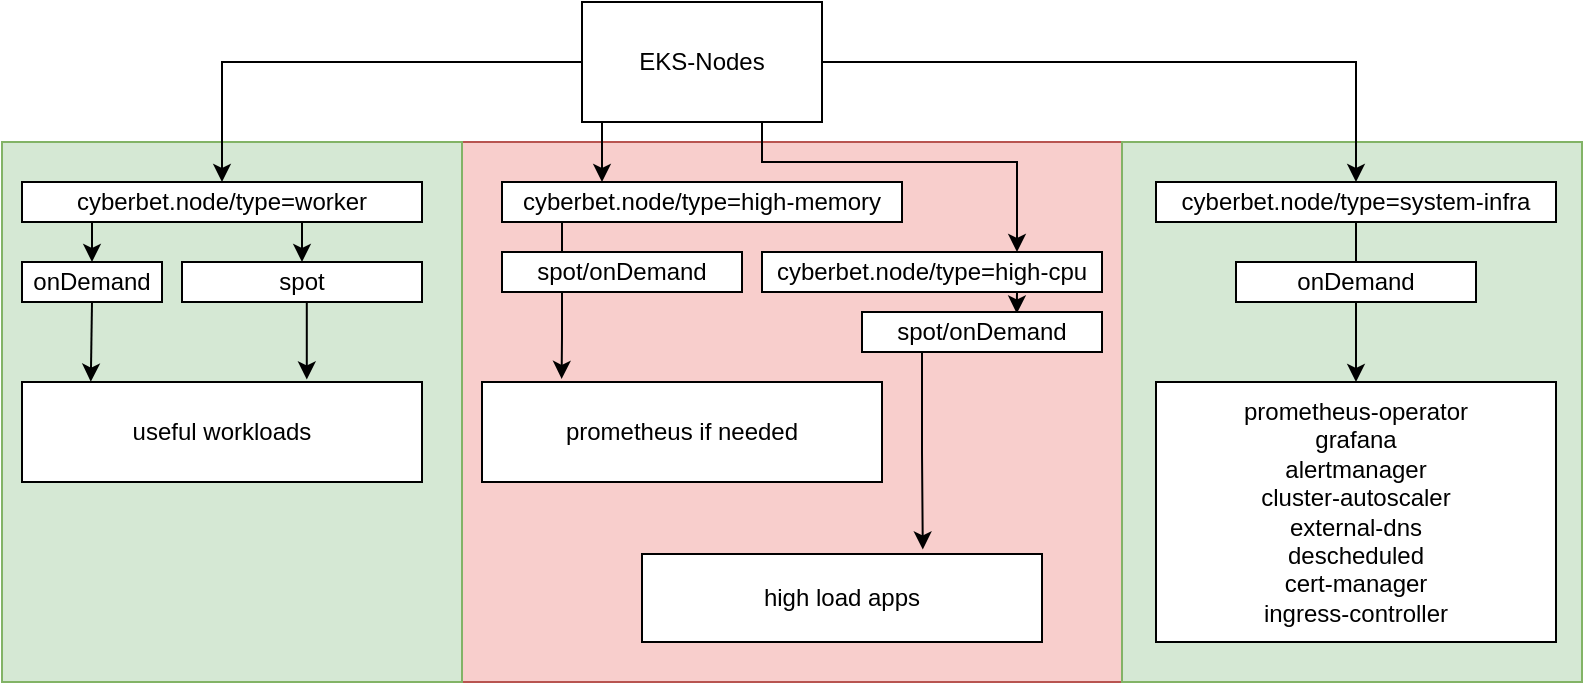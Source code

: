<mxfile version="15.5.2" type="github"><diagram id="dH48dL0XdEI2RsnwLOjA" name="Page-1"><mxGraphModel dx="1033" dy="626" grid="1" gridSize="10" guides="1" tooltips="1" connect="1" arrows="1" fold="1" page="1" pageScale="1" pageWidth="827" pageHeight="1169" math="0" shadow="0"><root><mxCell id="0"/><mxCell id="1" parent="0"/><mxCell id="GEsBxxL1YvwD2C1E7WMf-37" value="" style="rounded=0;whiteSpace=wrap;html=1;fillColor=#f8cecc;strokeColor=#b85450;" vertex="1" parent="1"><mxGeometry x="280" y="100" width="330" height="270" as="geometry"/></mxCell><mxCell id="GEsBxxL1YvwD2C1E7WMf-34" value="" style="rounded=0;whiteSpace=wrap;html=1;fillColor=#d5e8d4;strokeColor=#82b366;" vertex="1" parent="1"><mxGeometry x="50" y="100" width="230" height="270" as="geometry"/></mxCell><mxCell id="GEsBxxL1YvwD2C1E7WMf-35" value="" style="rounded=0;whiteSpace=wrap;html=1;fillColor=#d5e8d4;strokeColor=#82b366;" vertex="1" parent="1"><mxGeometry x="610" y="100" width="230" height="270" as="geometry"/></mxCell><mxCell id="GEsBxxL1YvwD2C1E7WMf-14" style="edgeStyle=orthogonalEdgeStyle;rounded=0;orthogonalLoop=1;jettySize=auto;html=1;exitX=0.25;exitY=1;exitDx=0;exitDy=0;entryX=0.25;entryY=0;entryDx=0;entryDy=0;" edge="1" parent="1" source="GEsBxxL1YvwD2C1E7WMf-1" target="GEsBxxL1YvwD2C1E7WMf-3"><mxGeometry relative="1" as="geometry"/></mxCell><mxCell id="GEsBxxL1YvwD2C1E7WMf-15" style="edgeStyle=orthogonalEdgeStyle;rounded=0;orthogonalLoop=1;jettySize=auto;html=1;exitX=0.75;exitY=1;exitDx=0;exitDy=0;entryX=0.75;entryY=0;entryDx=0;entryDy=0;" edge="1" parent="1" source="GEsBxxL1YvwD2C1E7WMf-1" target="GEsBxxL1YvwD2C1E7WMf-10"><mxGeometry relative="1" as="geometry"><Array as="points"><mxPoint x="430" y="110"/><mxPoint x="558" y="110"/></Array></mxGeometry></mxCell><mxCell id="GEsBxxL1YvwD2C1E7WMf-16" style="edgeStyle=orthogonalEdgeStyle;rounded=0;orthogonalLoop=1;jettySize=auto;html=1;exitX=1;exitY=0.5;exitDx=0;exitDy=0;entryX=0.5;entryY=0;entryDx=0;entryDy=0;" edge="1" parent="1" source="GEsBxxL1YvwD2C1E7WMf-1" target="GEsBxxL1YvwD2C1E7WMf-4"><mxGeometry relative="1" as="geometry"/></mxCell><mxCell id="GEsBxxL1YvwD2C1E7WMf-18" style="edgeStyle=orthogonalEdgeStyle;rounded=0;orthogonalLoop=1;jettySize=auto;html=1;exitX=0;exitY=0.5;exitDx=0;exitDy=0;entryX=0.5;entryY=0;entryDx=0;entryDy=0;" edge="1" parent="1" source="GEsBxxL1YvwD2C1E7WMf-1" target="GEsBxxL1YvwD2C1E7WMf-2"><mxGeometry relative="1" as="geometry"/></mxCell><mxCell id="GEsBxxL1YvwD2C1E7WMf-1" value="EKS-Nodes" style="rounded=0;whiteSpace=wrap;html=1;" vertex="1" parent="1"><mxGeometry x="340" y="30" width="120" height="60" as="geometry"/></mxCell><mxCell id="GEsBxxL1YvwD2C1E7WMf-20" style="edgeStyle=orthogonalEdgeStyle;rounded=0;orthogonalLoop=1;jettySize=auto;html=1;exitX=0.25;exitY=1;exitDx=0;exitDy=0;entryX=0.5;entryY=0;entryDx=0;entryDy=0;" edge="1" parent="1" source="GEsBxxL1YvwD2C1E7WMf-2" target="GEsBxxL1YvwD2C1E7WMf-9"><mxGeometry relative="1" as="geometry"/></mxCell><mxCell id="GEsBxxL1YvwD2C1E7WMf-21" style="edgeStyle=orthogonalEdgeStyle;rounded=0;orthogonalLoop=1;jettySize=auto;html=1;exitX=0.75;exitY=1;exitDx=0;exitDy=0;entryX=0.5;entryY=0;entryDx=0;entryDy=0;" edge="1" parent="1" source="GEsBxxL1YvwD2C1E7WMf-2" target="GEsBxxL1YvwD2C1E7WMf-19"><mxGeometry relative="1" as="geometry"/></mxCell><mxCell id="GEsBxxL1YvwD2C1E7WMf-2" value="cyberbet.node/type=worker" style="rounded=0;whiteSpace=wrap;html=1;" vertex="1" parent="1"><mxGeometry x="60" y="120" width="200" height="20" as="geometry"/></mxCell><mxCell id="GEsBxxL1YvwD2C1E7WMf-3" value="cyberbet.node/type=high-memory" style="rounded=0;whiteSpace=wrap;html=1;" vertex="1" parent="1"><mxGeometry x="300" y="120" width="200" height="20" as="geometry"/></mxCell><mxCell id="GEsBxxL1YvwD2C1E7WMf-17" style="edgeStyle=orthogonalEdgeStyle;rounded=0;orthogonalLoop=1;jettySize=auto;html=1;exitX=0.5;exitY=1;exitDx=0;exitDy=0;entryX=0.5;entryY=0;entryDx=0;entryDy=0;" edge="1" parent="1" source="GEsBxxL1YvwD2C1E7WMf-4" target="GEsBxxL1YvwD2C1E7WMf-6"><mxGeometry relative="1" as="geometry"/></mxCell><mxCell id="GEsBxxL1YvwD2C1E7WMf-4" value="cyberbet.node/type=system-infra" style="rounded=0;whiteSpace=wrap;html=1;" vertex="1" parent="1"><mxGeometry x="627" y="120" width="200" height="20" as="geometry"/></mxCell><mxCell id="GEsBxxL1YvwD2C1E7WMf-6" value="prometheus-operator&lt;br&gt;grafana&lt;br&gt;alertmanager&lt;br&gt;cluster-autoscaler&lt;br&gt;external-dns&lt;br&gt;descheduled&lt;br&gt;cert-manager&lt;br&gt;ingress-controller" style="rounded=0;whiteSpace=wrap;html=1;" vertex="1" parent="1"><mxGeometry x="627" y="220" width="200" height="130" as="geometry"/></mxCell><mxCell id="GEsBxxL1YvwD2C1E7WMf-7" value="prometheus if needed&lt;br&gt;" style="rounded=0;whiteSpace=wrap;html=1;" vertex="1" parent="1"><mxGeometry x="290" y="220" width="200" height="50" as="geometry"/></mxCell><mxCell id="GEsBxxL1YvwD2C1E7WMf-8" value="useful workloads" style="rounded=0;whiteSpace=wrap;html=1;" vertex="1" parent="1"><mxGeometry x="60" y="220" width="200" height="50" as="geometry"/></mxCell><mxCell id="GEsBxxL1YvwD2C1E7WMf-24" style="edgeStyle=orthogonalEdgeStyle;rounded=0;orthogonalLoop=1;jettySize=auto;html=1;exitX=0.5;exitY=1;exitDx=0;exitDy=0;entryX=0.172;entryY=-0.003;entryDx=0;entryDy=0;entryPerimeter=0;" edge="1" parent="1" source="GEsBxxL1YvwD2C1E7WMf-9" target="GEsBxxL1YvwD2C1E7WMf-8"><mxGeometry relative="1" as="geometry"/></mxCell><mxCell id="GEsBxxL1YvwD2C1E7WMf-9" value="onDemand" style="rounded=0;whiteSpace=wrap;html=1;" vertex="1" parent="1"><mxGeometry x="60" y="160" width="70" height="20" as="geometry"/></mxCell><mxCell id="GEsBxxL1YvwD2C1E7WMf-29" style="edgeStyle=orthogonalEdgeStyle;rounded=0;orthogonalLoop=1;jettySize=auto;html=1;exitX=0.75;exitY=1;exitDx=0;exitDy=0;entryX=0.645;entryY=0.037;entryDx=0;entryDy=0;entryPerimeter=0;" edge="1" parent="1" source="GEsBxxL1YvwD2C1E7WMf-10" target="GEsBxxL1YvwD2C1E7WMf-28"><mxGeometry relative="1" as="geometry"/></mxCell><mxCell id="GEsBxxL1YvwD2C1E7WMf-10" value="cyberbet.node/type=high-cpu" style="rounded=0;whiteSpace=wrap;html=1;" vertex="1" parent="1"><mxGeometry x="430" y="155" width="170" height="20" as="geometry"/></mxCell><mxCell id="GEsBxxL1YvwD2C1E7WMf-11" value="high load apps" style="rounded=0;whiteSpace=wrap;html=1;" vertex="1" parent="1"><mxGeometry x="370" y="306" width="200" height="44" as="geometry"/></mxCell><mxCell id="GEsBxxL1YvwD2C1E7WMf-32" style="edgeStyle=orthogonalEdgeStyle;rounded=0;orthogonalLoop=1;jettySize=auto;html=1;exitX=0.5;exitY=1;exitDx=0;exitDy=0;entryX=0.712;entryY=-0.025;entryDx=0;entryDy=0;entryPerimeter=0;" edge="1" parent="1" source="GEsBxxL1YvwD2C1E7WMf-19" target="GEsBxxL1YvwD2C1E7WMf-8"><mxGeometry relative="1" as="geometry"/></mxCell><mxCell id="GEsBxxL1YvwD2C1E7WMf-19" value="spot" style="rounded=0;whiteSpace=wrap;html=1;" vertex="1" parent="1"><mxGeometry x="140" y="160" width="120" height="20" as="geometry"/></mxCell><mxCell id="GEsBxxL1YvwD2C1E7WMf-36" style="edgeStyle=orthogonalEdgeStyle;rounded=0;orthogonalLoop=1;jettySize=auto;html=1;exitX=0.25;exitY=1;exitDx=0;exitDy=0;entryX=0.199;entryY=-0.031;entryDx=0;entryDy=0;entryPerimeter=0;" edge="1" parent="1" source="GEsBxxL1YvwD2C1E7WMf-26" target="GEsBxxL1YvwD2C1E7WMf-7"><mxGeometry relative="1" as="geometry"/></mxCell><mxCell id="GEsBxxL1YvwD2C1E7WMf-26" value="spot/onDemand" style="rounded=0;whiteSpace=wrap;html=1;" vertex="1" parent="1"><mxGeometry x="300" y="155" width="120" height="20" as="geometry"/></mxCell><mxCell id="GEsBxxL1YvwD2C1E7WMf-27" value="" style="edgeStyle=orthogonalEdgeStyle;rounded=0;orthogonalLoop=1;jettySize=auto;html=1;exitX=0.25;exitY=1;exitDx=0;exitDy=0;entryX=0.25;entryY=0;entryDx=0;entryDy=0;endArrow=none;" edge="1" parent="1" source="GEsBxxL1YvwD2C1E7WMf-3" target="GEsBxxL1YvwD2C1E7WMf-26"><mxGeometry relative="1" as="geometry"><mxPoint x="350" y="140" as="sourcePoint"/><mxPoint x="350" y="200" as="targetPoint"/></mxGeometry></mxCell><mxCell id="GEsBxxL1YvwD2C1E7WMf-31" style="edgeStyle=orthogonalEdgeStyle;rounded=0;orthogonalLoop=1;jettySize=auto;html=1;exitX=0.25;exitY=1;exitDx=0;exitDy=0;entryX=0.702;entryY=-0.052;entryDx=0;entryDy=0;entryPerimeter=0;" edge="1" parent="1" source="GEsBxxL1YvwD2C1E7WMf-28" target="GEsBxxL1YvwD2C1E7WMf-11"><mxGeometry relative="1" as="geometry"/></mxCell><mxCell id="GEsBxxL1YvwD2C1E7WMf-28" value="spot/onDemand" style="rounded=0;whiteSpace=wrap;html=1;" vertex="1" parent="1"><mxGeometry x="480" y="185" width="120" height="20" as="geometry"/></mxCell><mxCell id="GEsBxxL1YvwD2C1E7WMf-33" value="onDemand" style="rounded=0;whiteSpace=wrap;html=1;" vertex="1" parent="1"><mxGeometry x="667" y="160" width="120" height="20" as="geometry"/></mxCell></root></mxGraphModel></diagram></mxfile>